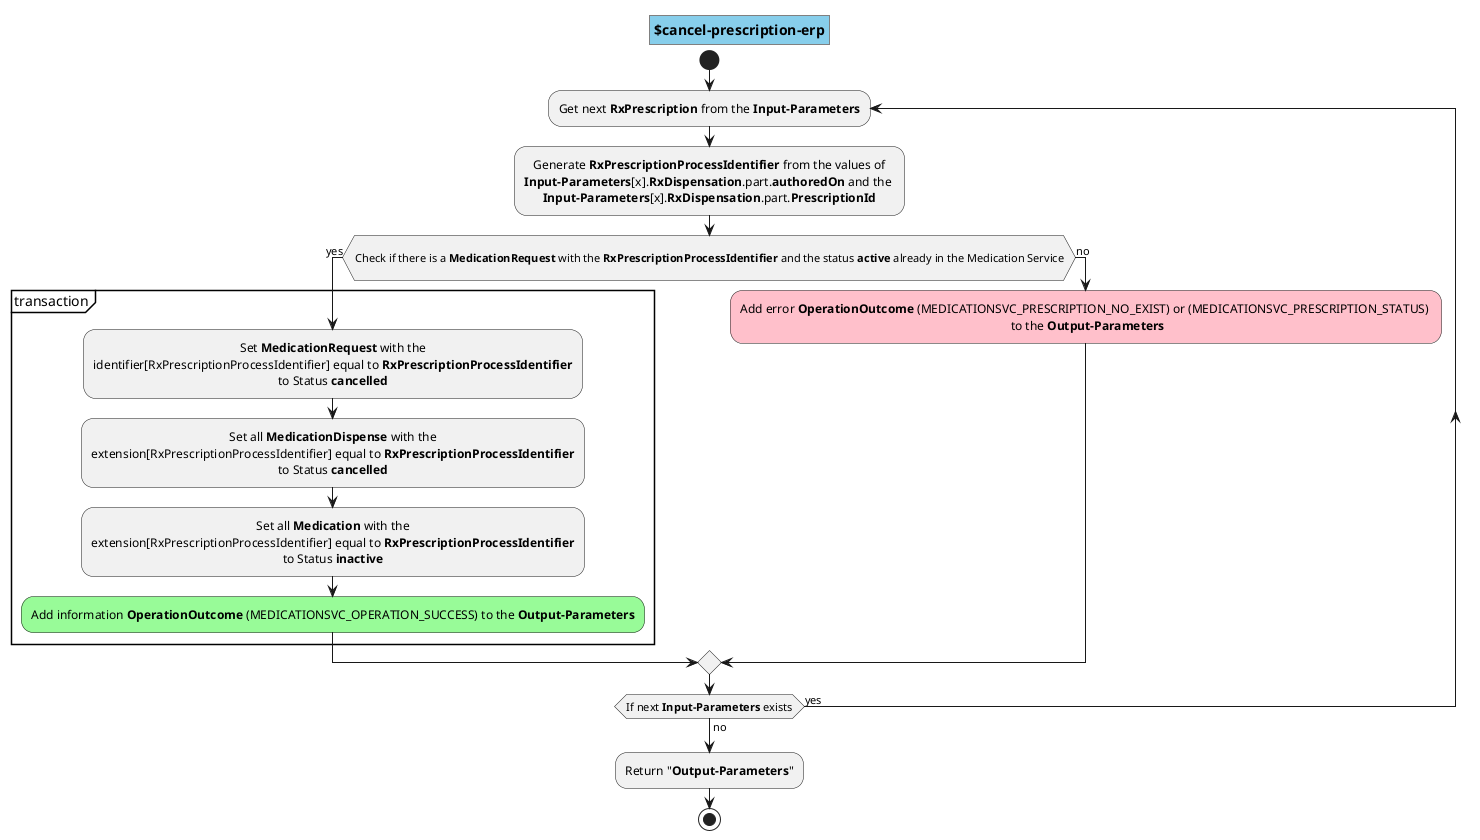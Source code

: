 @startuml operation.cancel-prescription-erp
skinparam defaultTextAlignment center
skinparam title {
  backgroundColor SkyBlue
  borderColor Gray
} 
title $cancel-prescription-erp

start

  repeat:Get next <b>RxPrescription</b> from the <b>Input-Parameters</b>;

    :Generate <b>RxPrescriptionProcessIdentifier</b> from the values of 
    <b>Input-Parameters</b>[x].<b>RxDispensation</b>.part.<b>authoredOn</b> and the 
    <b>Input-Parameters</b>[x].<b>RxDispensation</b>.part.<b>PrescriptionId</b>;

    if(\rCheck if there is a <b>MedicationRequest</b> with the <b>RxPrescriptionProcessIdentifier</b> and the status <b>active</b> already in the Medication Service\r) then (yes)
      
      partition transaction {

        :Set <b>MedicationRequest</b> with the 
        identifier[RxPrescriptionProcessIdentifier] equal to <b>RxPrescriptionProcessIdentifier</b>
        to Status <b>cancelled</b>;

        :Set all <b>MedicationDispense</b> with the 
        extension[RxPrescriptionProcessIdentifier] equal to <b>RxPrescriptionProcessIdentifier</b>
        to Status <b>cancelled</b>;

        :Set all <b>Medication</b> with the 
        extension[RxPrescriptionProcessIdentifier] equal to <b>RxPrescriptionProcessIdentifier</b>
        to Status <b>inactive</b>;

        #PaleGreen:Add information <b>OperationOutcome</b> (MEDICATIONSVC_OPERATION_SUCCESS) to the <b>Output-Parameters</b>;

      }

    else (no)
    
      #Pink:Add error <b>OperationOutcome</b> (MEDICATIONSVC_PRESCRIPTION_NO_EXIST) or (MEDICATIONSVC_PRESCRIPTION_STATUS) \n to the <b>Output-Parameters</b>; 

    endif

  repeat while (If next <b>Input-Parameters</b> exists) is (yes) not (no)

:Return "<b>Output-Parameters</b>";
stop
@enduml
